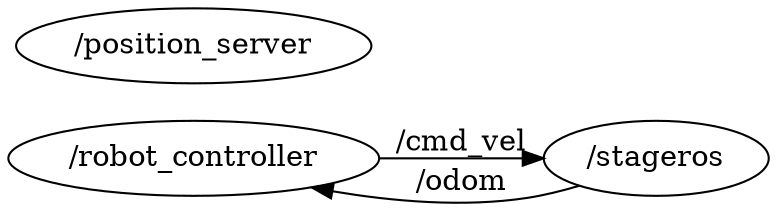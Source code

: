 digraph graphname {
	graph [bb="0,0,365.97,93.775",
		compound=True,
		rank=same,
		rankdir=LR,
		ranksep=0.2
	];
	node [label="\N"];
	n___robot_controller	 [URL=__robot_controller,
		height=0.5,
		label="/robot_controller",
		pos="89.042,21.775",
		shape=ellipse,
		tooltip="/robot_controller",
		width=2.4734];
	n___stageros	 [URL=__stageros,
		height=0.5,
		label="/stageros",
		pos="312.03,21.775",
		shape=ellipse,
		tooltip="/stageros",
		width=1.4985];
	n___robot_controller -> n___stageros	 [URL=topic_3A__cmd_vel,
		label="/cmd_vel",
		lp="218.08,29.275",
		penwidth=1,
		pos="e,257.87,21.775 178.33,21.775 201.58,21.775 226.2,21.775 247.83,21.775"];
	n___position_server	 [URL=__position_server,
		height=0.5,
		label="/position_server",
		pos="89.042,75.775",
		shape=ellipse,
		tooltip="/position_server",
		width=2.3651];
	n___stageros -> n___robot_controller	 [URL=topic_3A__odom,
		label="/odom",
		lp="218.08,10.275",
		penwidth=1,
		pos="e,145.71,7.805 275.04,8.5881 266.94,6.1749 258.3,4.026 250.08,2.7748 219.15,-1.9347 184.71,1.0946 155.72,6.0009"];
}
